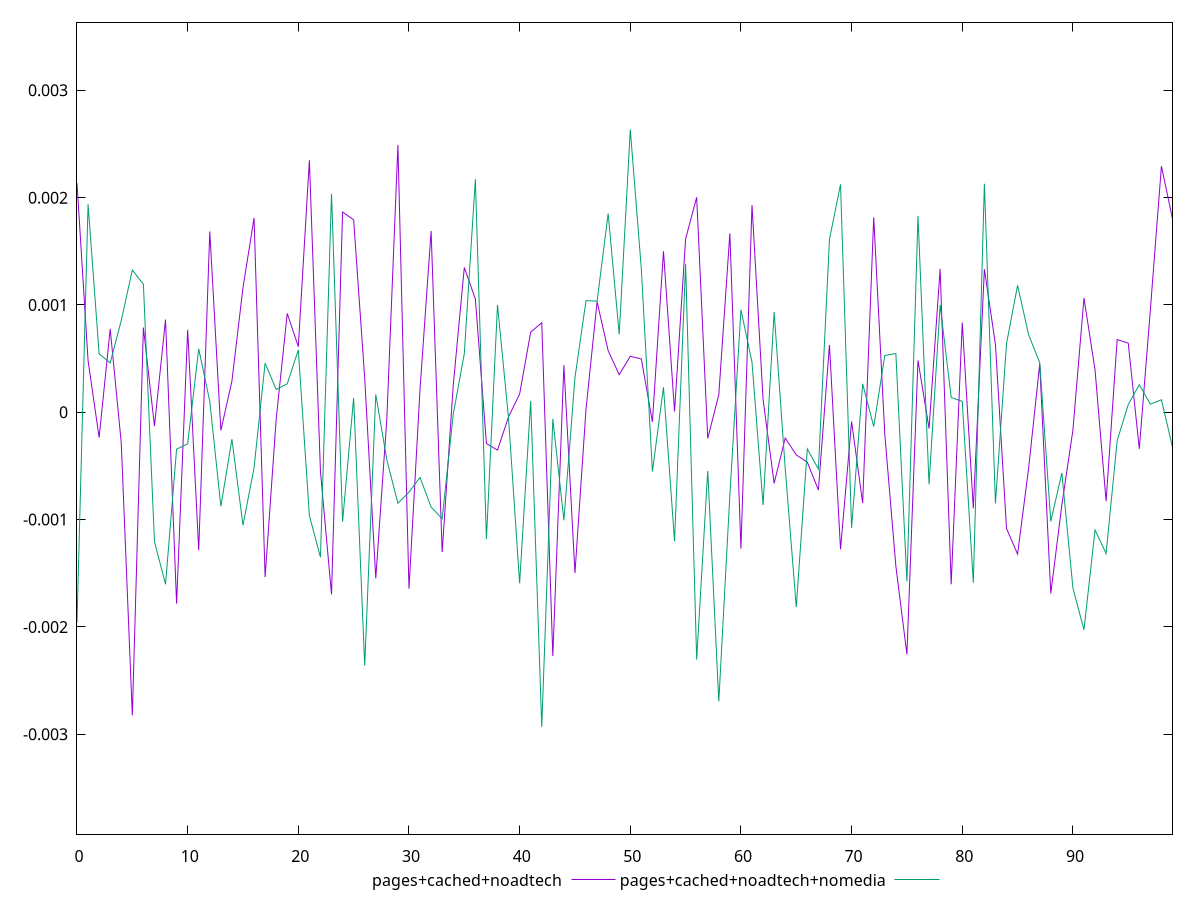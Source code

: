 reset

$pagesCachedNoadtech <<EOF
0 0.002136540490087568
1 0.00048242761121324615
2 -0.00023526656111515272
3 0.000776836866597164
4 -0.00028563676573563937
5 -0.002824636393258312
6 0.0007893973368141233
7 -0.00012734335611093214
8 0.0008638368042140293
9 -0.0017828952715003737
10 0.000769245959435548
11 -0.001284904364818962
12 0.0016856315721979203
13 -0.00016946121851912064
14 0.00029048755710030493
15 0.001161493573121638
16 0.0018108055554349714
17 -0.0015361600539613362
18 -0.00006377593592509261
19 0.0009212542570315335
20 0.0006116647236340049
21 0.002348051629398529
22 -0.0005504987456076713
23 -0.0016973030930227087
24 0.0018660673034526368
25 0.00179316602573242
26 0.0003187841252155373
27 -0.0015471588401950384
28 -0.00006073003305895029
29 0.0024913283696880975
30 -0.0016440454284674933
31 0.00021509517832873305
32 0.0016896705376274628
33 -0.0013031900711437956
34 0.00025150446123350966
35 0.001348810078180142
36 0.0010558618440148183
37 -0.0002912540547806047
38 -0.00035277938335365807
39 -0.000042050647899572296
40 0.0001701901986321611
41 0.0007467826951109807
42 0.0008344380122375838
43 -0.0022722961742230323
44 0.0004388870574203668
45 -0.0014983956988496886
46 0.00003042780145827668
47 0.001029945082850494
48 0.0005742762051996109
49 0.0003501810204527697
50 0.0005216290219941716
51 0.0004968615019171779
52 -0.00008926341922105892
53 0.0015005646781380364
54 0.000008087976110062908
55 0.0016153979836766722
56 0.0020035666529776256
57 -0.00024361328310600945
58 0.00016386798057946327
59 0.0016675284549596218
60 -0.0012699220355876463
61 0.0019308137179613492
62 0.00011945584072912494
63 -0.0006620338652908506
64 -0.00024007489508334518
65 -0.0003970200279043773
66 -0.00046577951706945647
67 -0.0007248359099101942
68 0.000627832790548934
69 -0.0012764159335813766
70 -0.00008574677373563207
71 -0.0008458609591816352
72 0.0018154327905755573
73 -0.00020496066724424205
74 -0.0014328793406889475
75 -0.002256059729607207
76 0.0004837340508800353
77 -0.00015129662887514842
78 0.0013357260599156562
79 -0.0016033480878414243
80 0.0008358723433639076
81 -0.0008952413972730615
82 0.00133341110264738
83 0.0006316137293762957
84 -0.0010824915118092754
85 -0.001321875691306318
86 -0.0005201796105180706
87 0.00044925361744286294
88 -0.0016880086587056876
89 -0.0008635144864799282
90 -0.0001667387944573778
91 0.00106497687449078
92 0.0003948285494530131
93 -0.0008282026358503328
94 0.0006773817400248769
95 0.0006446450661782402
96 -0.00034072503776252136
97 0.000956348816982438
98 0.0022934388093356984
99 0.001802877325811852
EOF

$pagesCachedNoadtechNomedia <<EOF
0 -0.001960539408014053
1 0.00193878919109619
2 0.0005442868176923849
3 0.0004596116013647589
4 0.0008563114233487817
5 0.0013264042973896825
6 0.0011922033317577918
7 -0.0012056278902495634
8 -0.0016028425397679154
9 -0.0003436273510207176
10 -0.0002941605427006609
11 0.0005914849111830151
12 0.00010026934550297021
13 -0.0008777459665966518
14 -0.0002507898554945206
15 -0.0010527291998761814
16 -0.000516365790740957
17 0.00045755558997607695
18 0.00021290594800057146
19 0.0002654874577900307
20 0.0005807734935497996
21 -0.0009620116908615784
22 -0.0013510938582968134
23 0.0020365813736056377
24 -0.0010191081709109337
25 0.00013454050056851282
26 -0.002360239439630454
27 0.00016622371822629908
28 -0.00044388041428452803
29 -0.0008476912052398744
30 -0.0007446539808565554
31 -0.0006074642208317971
32 -0.00088363048256894
33 -0.0009915430040583712
34 -0.000019439396427814276
35 0.0005467493975426011
36 0.0021724018002873603
37 -0.0011819753128013007
38 0.0010007963272112474
39 -0.00005811317753630526
40 -0.0015936699079916897
41 0.00010600335197099697
42 -0.002930943541479057
43 -0.00006154816402073642
44 -0.0010062122676751334
45 0.00032277705844715413
46 0.0010408301977732843
47 0.0010351086468695177
48 0.0018515658849577118
49 0.0007267402780972211
50 0.0026341180000870167
51 0.0013336390791777234
52 -0.0005522940623429218
53 0.0002326354934857135
54 -0.0012018442543587054
55 0.0013809722014663768
56 -0.0023046656284136015
57 -0.0005461126477297938
58 -0.0026937434030549013
59 -0.0007686618198342519
60 0.0009561919876763036
61 0.00046600134607511167
62 -0.000863942385844741
63 0.0009338767132168031
64 -0.0005212822035838799
65 -0.0018150637909709155
66 -0.00034121523483297806
67 -0.0005292610631707084
68 0.0016119305461121838
69 0.00212377435745599
70 -0.0010771621982855375
71 0.00026530621578589613
72 -0.0001335228095230621
73 0.0005291210545037952
74 0.0005475626212009943
75 -0.0015764835390982119
76 0.0018308460638798757
77 -0.0006717691436780309
78 0.0010016833504215112
79 0.00013817799648233338
80 0.00010136267202097651
81 -0.0015885248522947944
82 0.002129904120206264
83 -0.0008493456699854976
84 0.0006392681220835153
85 0.0011827198540584722
86 0.0007222368812011171
87 0.00046314346995975195
88 -0.0010166859079068977
89 -0.0005654685581651653
90 -0.001636620714995107
91 -0.002027060625652021
92 -0.0010966520629952848
93 -0.0013163322703035234
94 -0.0002649559268965795
95 0.00007215705623057028
96 0.00025729440188533326
97 0.00007557438054304599
98 0.00011666378697824335
99 -0.00032410473836822813
EOF

set key outside below
set xrange [0:99]
set yrange [-0.003930943541479057:0.0036341180000870167]
set trange [-0.003930943541479057:0.0036341180000870167]
set terminal svg size 640, 520 enhanced background rgb 'white'
set output "report_00014_2021-02-09T15:56:05.503Z/meta/pScore-difference/comparison/line/2_vs_3.svg"

plot $pagesCachedNoadtech title "pages+cached+noadtech" with line, \
     $pagesCachedNoadtechNomedia title "pages+cached+noadtech+nomedia" with line

reset
